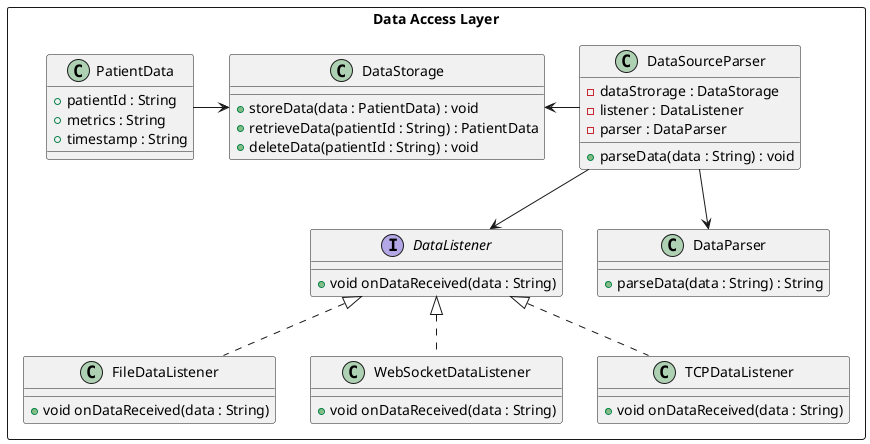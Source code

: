 @startuml Data Access Layer Class Diagram

rectangle "Data Access Layer" as DAL {
    interface "DataListener" as DL {
        + void onDataReceived(data : String)
    }

    DL <|.. FDL

    class "FileDataListener" as FDL {
        + void onDataReceived(data : String)
    }

    class "WebSocketDataListener" as WDL {
        + void onDataReceived(data : String)
    }

    class "TCPDataListener" as TDL {
        + void onDataReceived(data : String)
    }

    DL <|.. WDL
    DL <|.. TDL

    DS <-right- DSP
    DS <-left- PD

    class "DataParser" as DP {
        + parseData(data : String) : String
    }

    class "DataSourceParser" as DSP {
        - dataStrorage : DataStorage
        - listener : DataListener
        - parser : DataParser
        + parseData(data : String) : void
    }

    DSP --> DP
    DSP --> DL

    class "DataStorage" as DS {
        + storeData(data : PatientData) : void
        + retrieveData(patientId : String) : PatientData
        + deleteData(patientId : String) : void
    }

    class "PatientData" as PD {
        + patientId : String
        + metrics : String
        + timestamp : String
    }
}   

@enduml